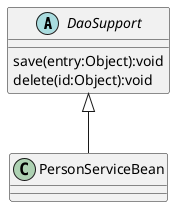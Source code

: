 @startuml

abstract class DaoSupport{
save(entry:Object):void
delete(id:Object):void
}
DaoSupport <|-- PersonServiceBean
class PersonServiceBean {

}


@enduml
Class01 <|-- Class02:泛化
<|..接口实现
Class03 <-- Class04:关联
Class05 *-- Class06:组合
Class07 o-- Class08:聚合
Class09 -- Class10
PersonServiceBean..>Department 依赖